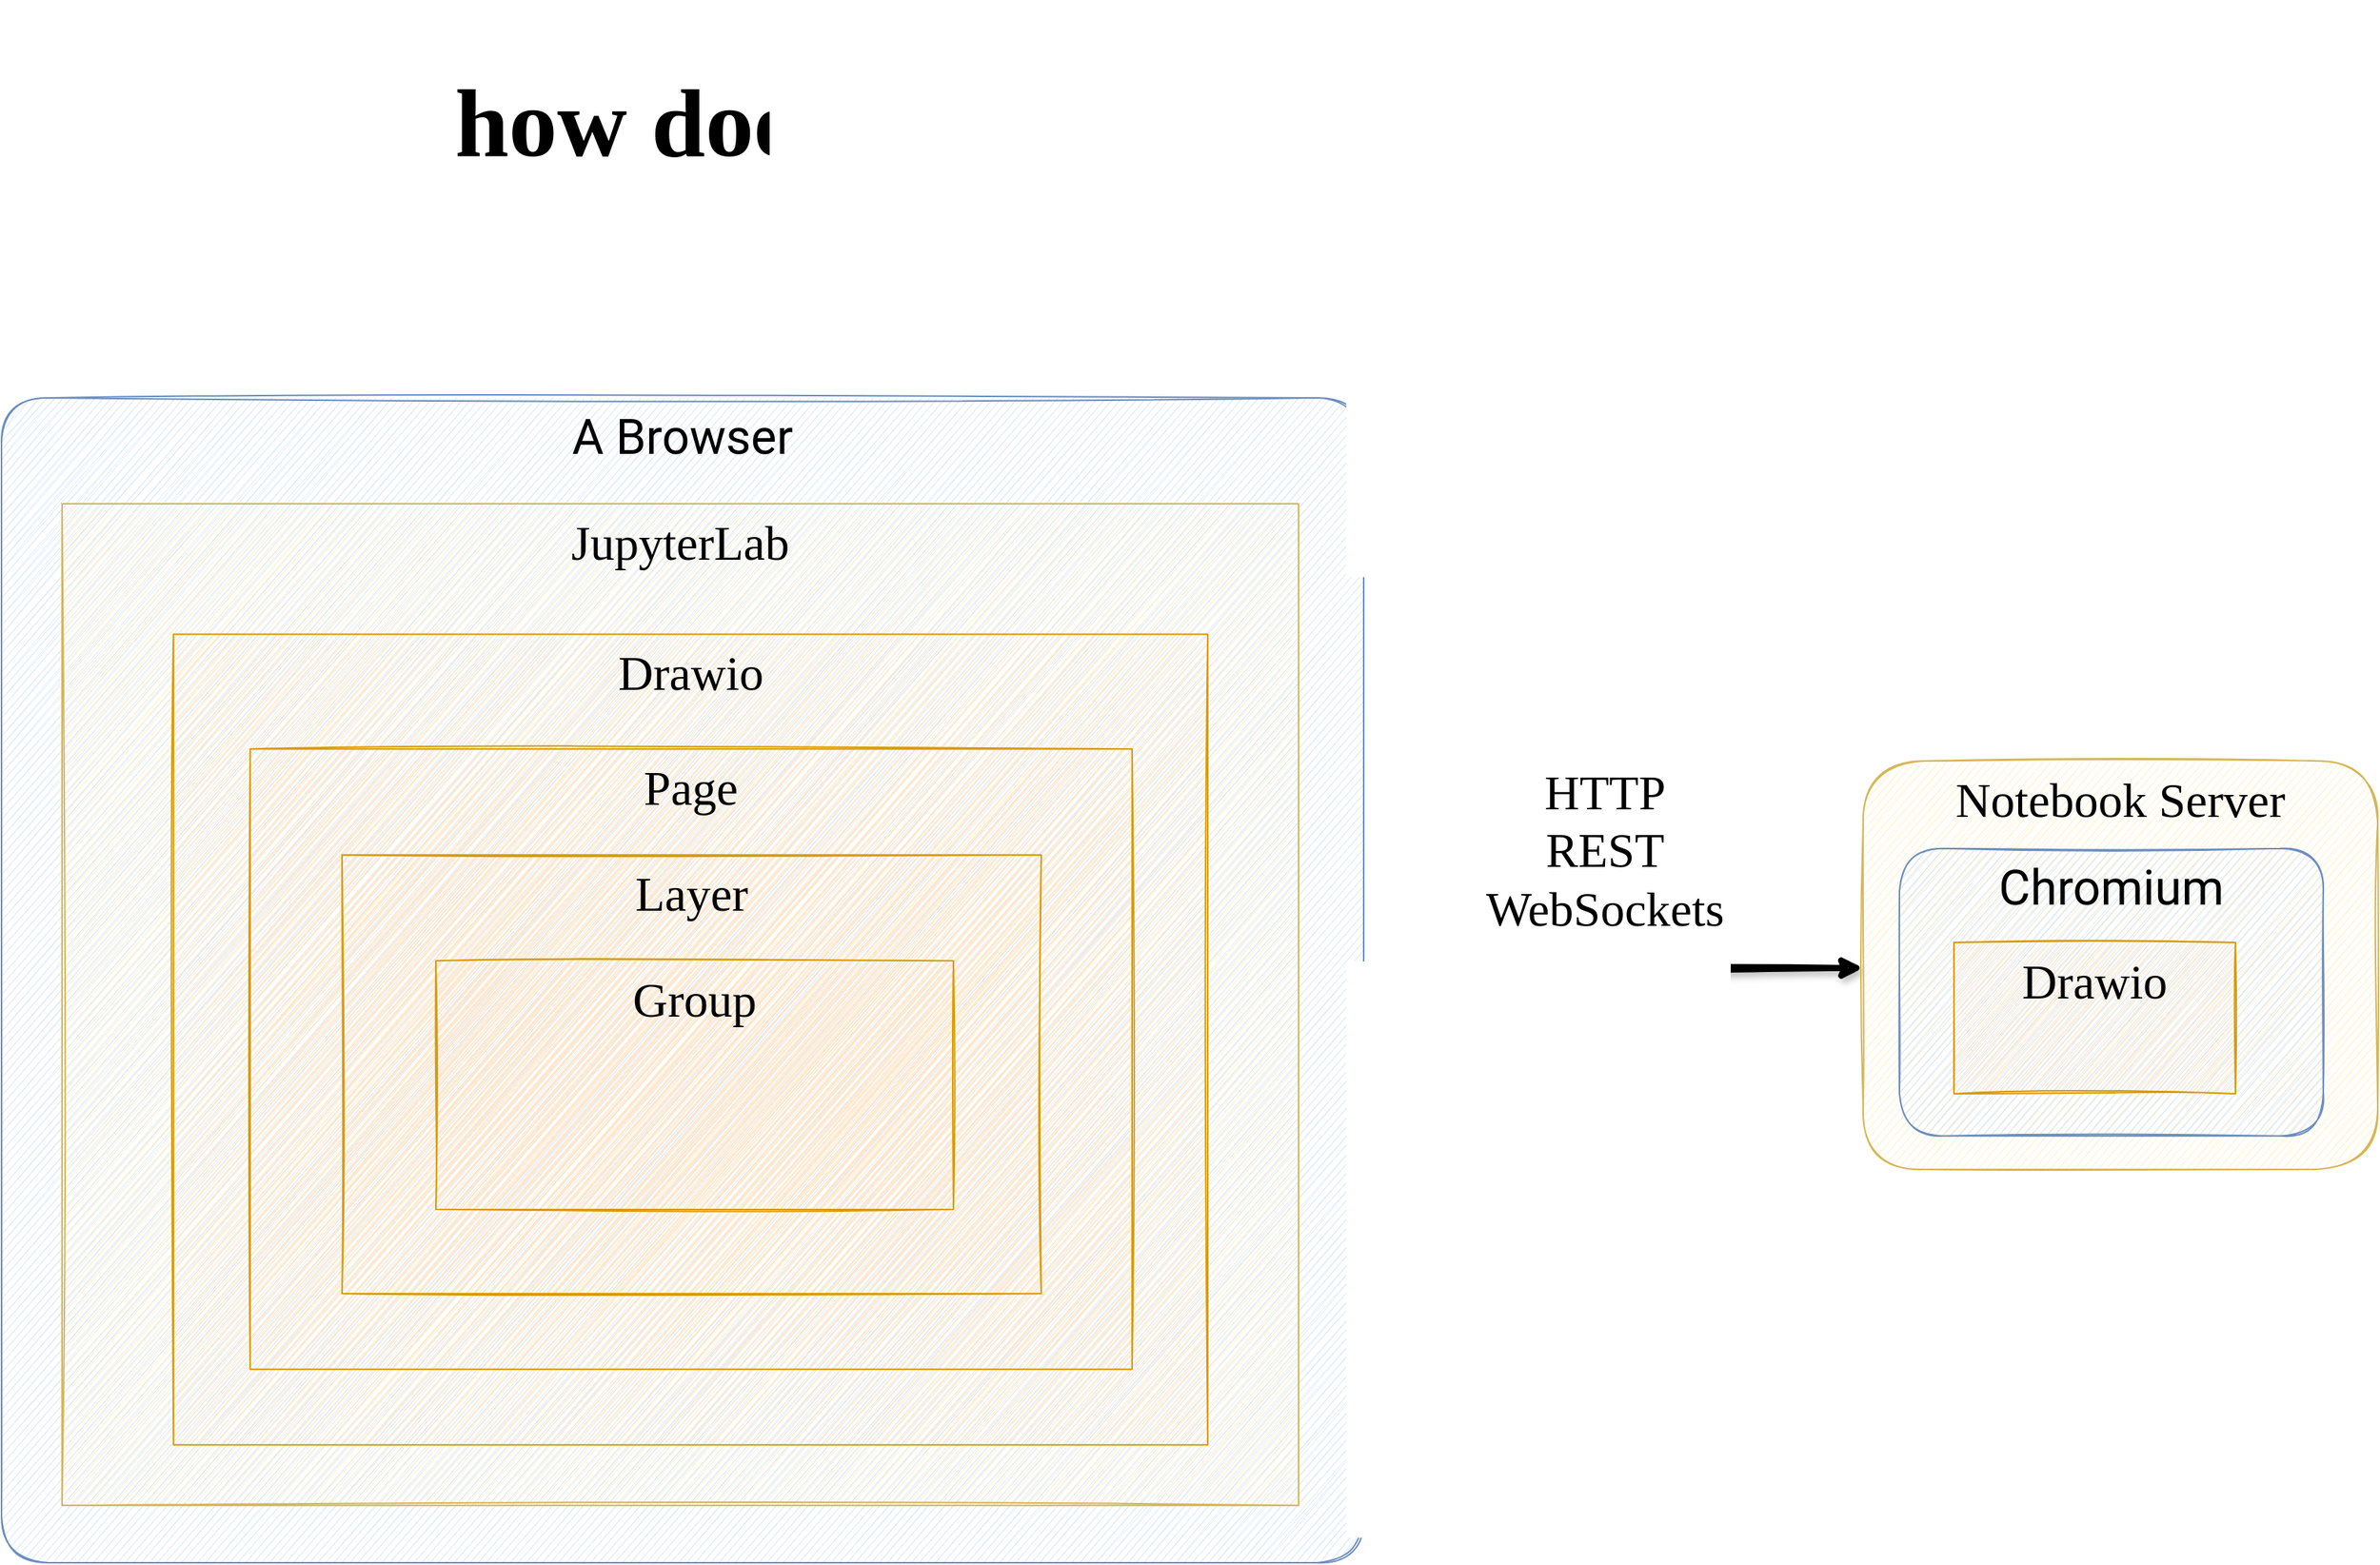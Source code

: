 <mxfile version="13.3.4" pages="2"><diagram id="5ZhnjRkBXyYkzXv5ZA9I" name="how does jupyter[lab]-drawio work?"><mxGraphModel dx="1421" dy="730" grid="1" gridSize="10" guides="1" tooltips="1" connect="1" arrows="1" fold="1" page="1" pageScale="1" pageWidth="1654" pageHeight="1169" math="0" shadow="0" extFonts="MuseoModerno^https://fonts.googleapis.com/css?family=MuseoModerno"><root><mxCell id="0"/><mxCell id="1" parent="0"/><mxCell id="15" value="" style="endArrow=classic;startArrow=classic;html=1;fontSize=32;sketch=1;shadow=1;strokeWidth=4;" parent="1" source="4" target="7" edge="1"><mxGeometry width="50" height="50" relative="1" as="geometry"><mxPoint x="1040" y="872" as="sourcePoint"/><mxPoint x="1090" y="822" as="targetPoint"/></mxGeometry></mxCell><mxCell id="27" value="HTTP&lt;br&gt;REST&lt;br&gt;WebSockets" style="edgeLabel;html=1;align=center;verticalAlign=middle;resizable=0;points=[];fontSize=32;fontFamily=MuseoModerno;labelBackgroundColor=none;" parent="15" vertex="1" connectable="0"><mxGeometry x="0.108" y="3" relative="1" as="geometry"><mxPoint x="-24.01" y="-76.26" as="offset"/></mxGeometry></mxCell><mxCell id="4" value="A Browser" style="rounded=1;whiteSpace=wrap;html=1;verticalAlign=top;fontSize=32;fillColor=#dae8fc;strokeColor=#6c8ebf;fontFamily=Roboto;arcSize=4;sketch=1;shadow=0;" parent="1" vertex="1"><mxGeometry x="40" y="312" width="900" height="770" as="geometry"/></mxCell><mxCell id="10" value="JupyterLab" style="rounded=0;whiteSpace=wrap;html=1;verticalAlign=top;fontSize=32;fillColor=#fff2cc;strokeColor=#d6b656;fontFamily=MuseoModerno;sketch=1;shadow=0;" parent="1" vertex="1"><mxGeometry x="80.0" y="382" width="816.98" height="662.09" as="geometry"/></mxCell><mxCell id="11" value="Drawio" style="rounded=0;whiteSpace=wrap;html=1;verticalAlign=top;fontSize=32;fillColor=#ffe6cc;strokeColor=#d79b00;fontFamily=MuseoModerno;sketch=1;shadow=0;" parent="1" vertex="1"><mxGeometry x="153.65" y="468.28" width="683.33" height="535.81" as="geometry"/></mxCell><mxCell id="18" value="Page" style="rounded=0;whiteSpace=wrap;html=1;verticalAlign=top;fontSize=32;fillColor=#ffe6cc;strokeColor=#d79b00;fontFamily=MuseoModerno;sketch=1;shadow=0;" parent="1" vertex="1"><mxGeometry x="204.32" y="544.09" width="582.66" height="410" as="geometry"/></mxCell><mxCell id="19" value="Layer" style="rounded=0;whiteSpace=wrap;html=1;verticalAlign=top;fontSize=32;fillColor=#ffe6cc;strokeColor=#d79b00;fontFamily=MuseoModerno;sketch=1;shadow=0;" parent="1" vertex="1"><mxGeometry x="264.98" y="614.09" width="462" height="290" as="geometry"/></mxCell><mxCell id="20" value="Group" style="rounded=0;whiteSpace=wrap;html=1;verticalAlign=top;fontSize=32;fillColor=#ffe6cc;strokeColor=#d79b00;fontFamily=MuseoModerno;sketch=1;shadow=0;" parent="1" vertex="1"><mxGeometry x="326.977" y="684.086" width="342" height="164.337" as="geometry"/></mxCell><mxCell id="7" value="Notebook Server" style="rounded=1;whiteSpace=wrap;html=1;verticalAlign=top;fontSize=32;fontFamily=MuseoModerno;fillColor=#fff2cc;strokeColor=#d6b656;sketch=1;shadow=0;" parent="1" vertex="1"><mxGeometry x="1270" y="552" width="340" height="270" as="geometry"/></mxCell><mxCell id="24" value="Chromium" style="rounded=1;whiteSpace=wrap;html=1;fontFamily=Roboto;fontSize=32;verticalAlign=top;strokeColor=#6c8ebf;fillColor=#dae8fc;sketch=1;shadow=0;" parent="1" vertex="1"><mxGeometry x="1294" y="609.91" width="280" height="190" as="geometry"/></mxCell><mxCell id="23" value="Drawio" style="rounded=0;whiteSpace=wrap;html=1;verticalAlign=top;fontSize=32;fillColor=#ffe6cc;strokeColor=#d79b00;fontFamily=MuseoModerno;sketch=1;shadow=0;" parent="1" vertex="1"><mxGeometry x="1330" y="672" width="186" height="100" as="geometry"/></mxCell><mxCell id="30" value="&lt;h1&gt;how does jupyter[lab]-drawio work?&lt;/h1&gt;" style="text;html=1;strokeColor=none;fillColor=none;align=center;verticalAlign=middle;whiteSpace=wrap;rounded=0;shadow=0;labelBackgroundColor=none;fontFamily=MuseoModerno;fontSize=32;" parent="1" vertex="1"><mxGeometry x="240" y="121" width="1200" height="20" as="geometry"/></mxCell></root></mxGraphModel></diagram><diagram id="ds1ag-1P6NjabvVZ6gNp" name="what else can it do?"><mxGraphModel dx="3068" dy="1217" grid="1" gridSize="10" guides="1" tooltips="1" connect="1" arrows="1" fold="1" page="1" pageScale="1" pageWidth="1654" pageHeight="1169" math="0" shadow="0"><root><mxCell id="UL3k6lmkGIqO4F0wHi1B-0"/><mxCell id="UL3k6lmkGIqO4F0wHi1B-1" parent="UL3k6lmkGIqO4F0wHi1B-0"/><mxCell id="wLe0xGkVkPhR25GNOFp5-0" value="&lt;h1&gt;what else can jupyter[lab]-drawio do?&lt;/h1&gt;" style="text;html=1;strokeColor=none;fillColor=none;align=center;verticalAlign=middle;whiteSpace=wrap;rounded=0;shadow=0;labelBackgroundColor=none;fontFamily=MuseoModerno;fontSize=32;" parent="UL3k6lmkGIqO4F0wHi1B-1" vertex="1"><mxGeometry x="240" y="190" width="1200" height="20" as="geometry"/></mxCell><mxCell id="wLe0xGkVkPhR25GNOFp5-1" value="dot" style="ellipse;whiteSpace=wrap;html=1;shadow=0;labelBackgroundColor=none;fontFamily=MuseoModerno;fontSize=32;" parent="UL3k6lmkGIqO4F0wHi1B-1" vertex="1"><mxGeometry x="870" y="290" width="220" height="130" as="geometry"/></mxCell><mxCell id="wLe0xGkVkPhR25GNOFp5-2" value="networkx" style="ellipse;whiteSpace=wrap;html=1;shadow=0;labelBackgroundColor=none;fontFamily=MuseoModerno;fontSize=32;" parent="UL3k6lmkGIqO4F0wHi1B-1" vertex="1"><mxGeometry x="530" y="270" width="220" height="130" as="geometry"/></mxCell><mxCell id="wLe0xGkVkPhR25GNOFp5-3" value="graphviz" style="ellipse;whiteSpace=wrap;html=1;shadow=0;labelBackgroundColor=none;fontFamily=MuseoModerno;fontSize=32;" parent="UL3k6lmkGIqO4F0wHi1B-1" vertex="1"><mxGeometry x="1240" y="450" width="220" height="130" as="geometry"/></mxCell><mxCell id="wLe0xGkVkPhR25GNOFp5-4" value="svg" style="ellipse;whiteSpace=wrap;html=1;shadow=0;labelBackgroundColor=none;fontFamily=MuseoModerno;fontSize=32;" parent="UL3k6lmkGIqO4F0wHi1B-1" vertex="1"><mxGeometry x="880" y="560" width="220" height="130" as="geometry"/></mxCell><mxCell id="wLe0xGkVkPhR25GNOFp5-5" value="" style="endArrow=classic;html=1;shadow=1;strokeWidth=4;fontFamily=MuseoModerno;fontSize=32;" parent="UL3k6lmkGIqO4F0wHi1B-1" source="wLe0xGkVkPhR25GNOFp5-1" target="wLe0xGkVkPhR25GNOFp5-3" edge="1"><mxGeometry width="50" height="50" relative="1" as="geometry"><mxPoint x="900" y="865" as="sourcePoint"/><mxPoint x="950" y="815" as="targetPoint"/></mxGeometry></mxCell><mxCell id="wLe0xGkVkPhR25GNOFp5-6" value="" style="endArrow=classic;html=1;shadow=1;strokeWidth=4;fontFamily=MuseoModerno;fontSize=32;gradientColor=none;" parent="UL3k6lmkGIqO4F0wHi1B-1" source="wLe0xGkVkPhR25GNOFp5-3" target="wLe0xGkVkPhR25GNOFp5-4" edge="1"><mxGeometry width="50" height="50" relative="1" as="geometry"><mxPoint x="889.996" y="555.001" as="sourcePoint"/><mxPoint x="1189.905" y="769.765" as="targetPoint"/></mxGeometry></mxCell><mxCell id="wLe0xGkVkPhR25GNOFp5-7" value="" style="endArrow=classic;html=1;shadow=1;strokeWidth=4;fontFamily=MuseoModerno;fontSize=32;gradientColor=none;" parent="UL3k6lmkGIqO4F0wHi1B-1" source="wLe0xGkVkPhR25GNOFp5-2" target="wLe0xGkVkPhR25GNOFp5-1" edge="1"><mxGeometry width="50" height="50" relative="1" as="geometry"><mxPoint x="399.996" y="795.001" as="sourcePoint"/><mxPoint x="699.905" y="1009.765" as="targetPoint"/></mxGeometry></mxCell><mxCell id="wLe0xGkVkPhR25GNOFp5-9" value="png" style="ellipse;whiteSpace=wrap;html=1;shadow=0;labelBackgroundColor=none;fontFamily=MuseoModerno;fontSize=32;" parent="UL3k6lmkGIqO4F0wHi1B-1" vertex="1"><mxGeometry x="1020" y="740" width="220" height="130" as="geometry"/></mxCell><mxCell id="wLe0xGkVkPhR25GNOFp5-10" value="" style="endArrow=classic;html=1;shadow=1;strokeWidth=4;fontFamily=MuseoModerno;fontSize=32;gradientColor=none;" parent="UL3k6lmkGIqO4F0wHi1B-1" source="wLe0xGkVkPhR25GNOFp5-3" target="wLe0xGkVkPhR25GNOFp5-9" edge="1"><mxGeometry width="50" height="50" relative="1" as="geometry"><mxPoint x="1100.001" y="924.058" as="sourcePoint"/><mxPoint x="1345.543" y="764.996" as="targetPoint"/></mxGeometry></mxCell><mxCell id="W-s0XvvlQnuNI4tZ2tp5-0" value="&lt;h2&gt;...to be continued&lt;/h2&gt;" style="text;html=1;strokeColor=none;fillColor=none;align=center;verticalAlign=middle;whiteSpace=wrap;rounded=0;shadow=0;labelBackgroundColor=none;fontFamily=MuseoModerno;fontSize=32;" parent="UL3k6lmkGIqO4F0wHi1B-1" vertex="1"><mxGeometry x="280" y="1080" width="1200" height="20" as="geometry"/></mxCell><mxCell id="W-s0XvvlQnuNI4tZ2tp5-1" value="pandas" style="ellipse;whiteSpace=wrap;html=1;shadow=0;labelBackgroundColor=none;fontFamily=MuseoModerno;fontSize=32;" parent="UL3k6lmkGIqO4F0wHi1B-1" vertex="1"><mxGeometry x="80" y="270" width="220" height="130" as="geometry"/></mxCell><mxCell id="W-s0XvvlQnuNI4tZ2tp5-2" value="" style="endArrow=classic;html=1;shadow=1;strokeWidth=4;fontFamily=MuseoModerno;fontSize=32;gradientColor=none;" parent="UL3k6lmkGIqO4F0wHi1B-1" source="W-s0XvvlQnuNI4tZ2tp5-1" target="wLe0xGkVkPhR25GNOFp5-2" edge="1"><mxGeometry width="50" height="50" relative="1" as="geometry"><mxPoint x="267.366" y="770.506" as="sourcePoint"/><mxPoint x="472.675" y="674.526" as="targetPoint"/></mxGeometry></mxCell><mxCell id="XB1CS2JHNzhyqi4aGtLS-0" value="graphviz2 drawio" style="ellipse;whiteSpace=wrap;html=1;shadow=0;labelBackgroundColor=none;fontFamily=MuseoModerno;fontSize=32;" vertex="1" parent="UL3k6lmkGIqO4F0wHi1B-1"><mxGeometry x="560" y="454.5" width="260" height="130" as="geometry"/></mxCell><mxCell id="XB1CS2JHNzhyqi4aGtLS-1" value="" style="endArrow=classic;html=1;shadow=1;strokeWidth=4;fontFamily=MuseoModerno;fontSize=32;" edge="1" parent="UL3k6lmkGIqO4F0wHi1B-1" source="wLe0xGkVkPhR25GNOFp5-1" target="XB1CS2JHNzhyqi4aGtLS-0"><mxGeometry width="50" height="50" relative="1" as="geometry"><mxPoint x="989.856" y="641.671" as="sourcePoint"/><mxPoint x="1100.144" y="638.329" as="targetPoint"/></mxGeometry></mxCell><mxCell id="XB1CS2JHNzhyqi4aGtLS-2" value="drawio xml" style="ellipse;whiteSpace=wrap;html=1;shadow=0;labelBackgroundColor=none;fontFamily=MuseoModerno;fontSize=32;" vertex="1" parent="UL3k6lmkGIqO4F0wHi1B-1"><mxGeometry x="120" y="470" width="220" height="130" as="geometry"/></mxCell><mxCell id="XB1CS2JHNzhyqi4aGtLS-3" value="" style="endArrow=classic;html=1;shadow=1;strokeWidth=4;fontFamily=MuseoModerno;fontSize=32;" edge="1" parent="UL3k6lmkGIqO4F0wHi1B-1" source="XB1CS2JHNzhyqi4aGtLS-0" target="XB1CS2JHNzhyqi4aGtLS-2"><mxGeometry width="50" height="50" relative="1" as="geometry"><mxPoint x="907.346" y="707.959" as="sourcePoint"/><mxPoint x="952.047" y="810.707" as="targetPoint"/></mxGeometry></mxCell><mxCell id="XB1CS2JHNzhyqi4aGtLS-4" value="drawio" style="ellipse;whiteSpace=wrap;html=1;shadow=0;labelBackgroundColor=none;fontFamily=MuseoModerno;fontSize=32;" vertex="1" parent="UL3k6lmkGIqO4F0wHi1B-1"><mxGeometry x="500" y="620" width="220" height="130" as="geometry"/></mxCell><mxCell id="XB1CS2JHNzhyqi4aGtLS-5" value="" style="endArrow=classic;html=1;shadow=1;strokeWidth=4;fontFamily=MuseoModerno;fontSize=32;" edge="1" parent="UL3k6lmkGIqO4F0wHi1B-1" source="XB1CS2JHNzhyqi4aGtLS-2" target="XB1CS2JHNzhyqi4aGtLS-4"><mxGeometry width="50" height="50" relative="1" as="geometry"><mxPoint x="631.309" y="686.821" as="sourcePoint"/><mxPoint x="563.732" y="758.282" as="targetPoint"/></mxGeometry></mxCell><mxCell id="XB1CS2JHNzhyqi4aGtLS-6" value="" style="endArrow=classic;html=1;shadow=1;strokeWidth=4;fontFamily=MuseoModerno;fontSize=32;" edge="1" parent="UL3k6lmkGIqO4F0wHi1B-1" source="XB1CS2JHNzhyqi4aGtLS-4" target="wLe0xGkVkPhR25GNOFp5-4"><mxGeometry width="50" height="50" relative="1" as="geometry"><mxPoint x="588.663" y="755.782" as="sourcePoint"/><mxPoint x="681.312" y="824.23" as="targetPoint"/></mxGeometry></mxCell><mxCell id="XB1CS2JHNzhyqi4aGtLS-7" value="" style="endArrow=classic;html=1;shadow=1;strokeWidth=4;fontFamily=MuseoModerno;fontSize=32;" edge="1" parent="UL3k6lmkGIqO4F0wHi1B-1" source="XB1CS2JHNzhyqi4aGtLS-4" target="wLe0xGkVkPhR25GNOFp5-9"><mxGeometry width="50" height="50" relative="1" as="geometry"><mxPoint x="856.859" y="859.577" as="sourcePoint"/><mxPoint x="913.302" y="850.807" as="targetPoint"/></mxGeometry></mxCell><mxCell id="XB1CS2JHNzhyqi4aGtLS-8" value="drawio-export" style="ellipse;whiteSpace=wrap;html=1;shadow=0;labelBackgroundColor=none;fontFamily=MuseoModerno;fontSize=32;" vertex="1" parent="UL3k6lmkGIqO4F0wHi1B-1"><mxGeometry x="370" y="840" width="220" height="130" as="geometry"/></mxCell><mxCell id="XB1CS2JHNzhyqi4aGtLS-9" value="" style="endArrow=classic;html=1;shadow=1;strokeWidth=4;fontFamily=MuseoModerno;fontSize=32;" edge="1" parent="UL3k6lmkGIqO4F0wHi1B-1" source="XB1CS2JHNzhyqi4aGtLS-2" target="XB1CS2JHNzhyqi4aGtLS-8"><mxGeometry width="50" height="50" relative="1" as="geometry"><mxPoint x="588.663" y="755.782" as="sourcePoint"/><mxPoint x="681.312" y="824.23" as="targetPoint"/></mxGeometry></mxCell><mxCell id="XB1CS2JHNzhyqi4aGtLS-10" value="pdf" style="ellipse;whiteSpace=wrap;html=1;shadow=0;labelBackgroundColor=none;fontFamily=MuseoModerno;fontSize=32;" vertex="1" parent="UL3k6lmkGIqO4F0wHi1B-1"><mxGeometry x="827" y="910" width="220" height="130" as="geometry"/></mxCell><mxCell id="XB1CS2JHNzhyqi4aGtLS-11" value="" style="endArrow=classic;html=1;shadow=1;strokeWidth=4;fontFamily=MuseoModerno;fontSize=32;" edge="1" parent="UL3k6lmkGIqO4F0wHi1B-1" source="XB1CS2JHNzhyqi4aGtLS-8" target="XB1CS2JHNzhyqi4aGtLS-10"><mxGeometry width="50" height="50" relative="1" as="geometry"><mxPoint x="560" y="790" as="sourcePoint"/><mxPoint x="347.783" y="833.807" as="targetPoint"/></mxGeometry></mxCell><mxCell id="XB1CS2JHNzhyqi4aGtLS-12" value="" style="endArrow=classic;html=1;shadow=1;strokeWidth=4;fontFamily=MuseoModerno;fontSize=32;" edge="1" parent="UL3k6lmkGIqO4F0wHi1B-1" source="XB1CS2JHNzhyqi4aGtLS-8" target="wLe0xGkVkPhR25GNOFp5-9"><mxGeometry width="50" height="50" relative="1" as="geometry"><mxPoint x="355.687" y="932.167" as="sourcePoint"/><mxPoint x="395.201" y="957.341" as="targetPoint"/></mxGeometry></mxCell></root></mxGraphModel></diagram></mxfile>